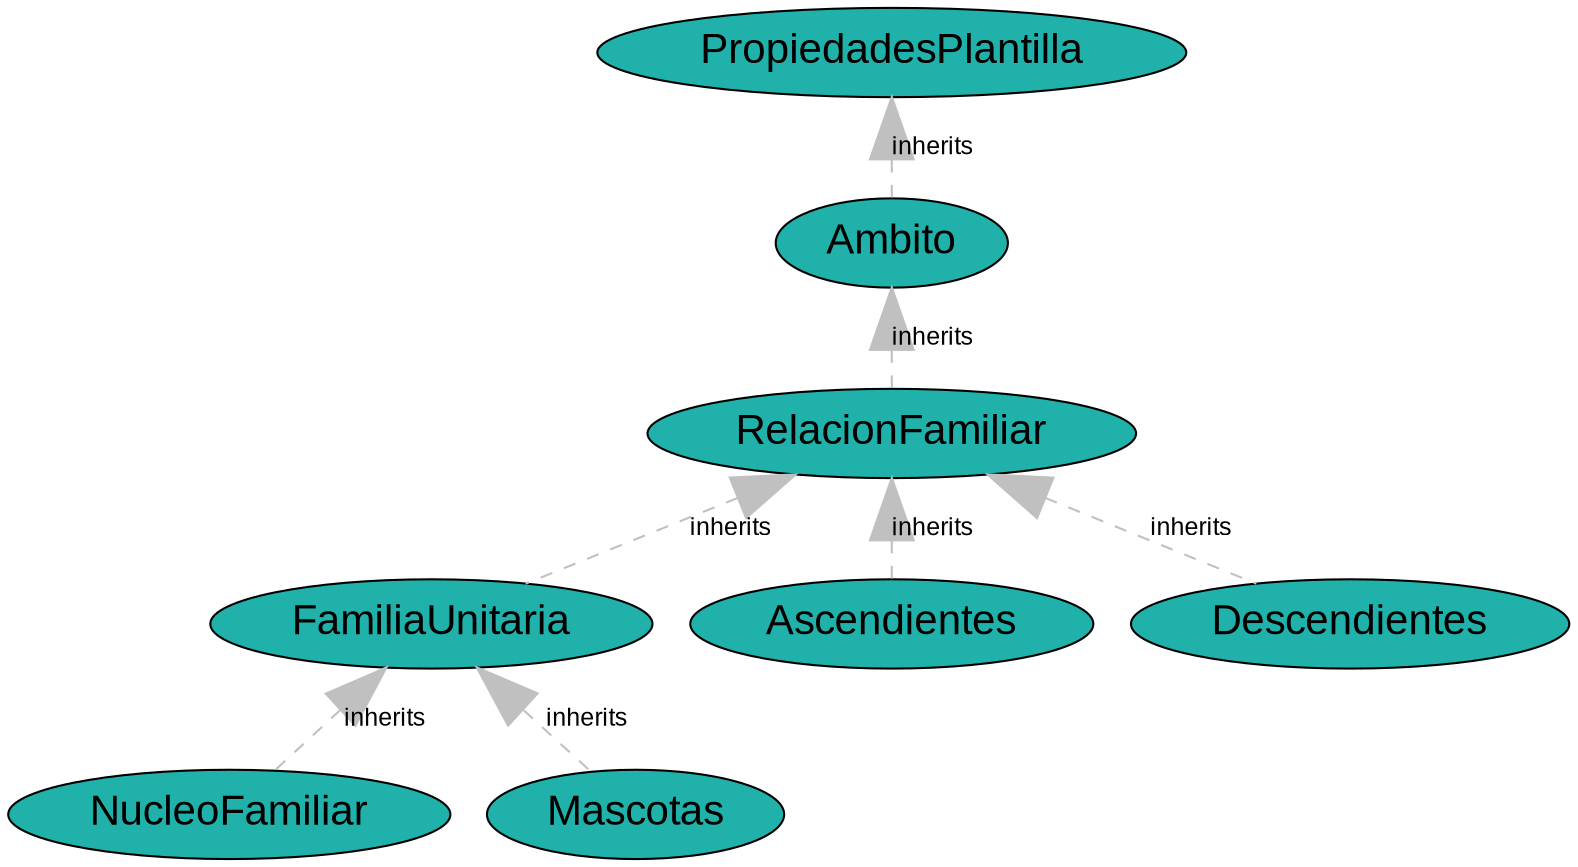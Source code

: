 graph properties{
	//Defecto
	node [fontname="Arial"];
	edge [fontname="Arial",fontsize=12];

	//PROPERTIES
	node[fontsize="10", fillcolor="lightgoldenrodyellow", style="filled", shape="record", ]

	

	//CLASES
	node[fontsize="20", fillcolor="lightseagreen", style="filled", shape="ellipse", ]

	
	class_FamiliaUnitaria [label=FamiliaUnitaria];
	class_NucleoFamiliar [label=NucleoFamiliar];
	class_Ascendientes [label=Ascendientes];
	class_Descendientes [label=Descendientes];
	class_PropiedadesPlantilla [label=PropiedadesPlantilla];
	class_RelacionFamiliar [label=RelacionFamiliar];
	class_Mascotas [label=Mascotas];
	class_Ambito [label=Ambito];

	//RELACIONES
	node[fontsize="15", fillcolor="paleturquoise", style="filled", shape="hexagon", ]


	//CLASE -- PROPIEDAD
	edge[len="3", style="dashed", color="grey", ]


	//RELACION -- PROPIEDAD

	// uso indirecto de definición de tipos

	// asociaciones a través de atributos marcadas de forma directa

	// herencias
	class_PropiedadesPlantilla -- class_Ambito [arrowsize="3", arrowhead="normal", dir="back", label="inherits"];
	class_Ambito -- class_RelacionFamiliar [arrowsize="3", arrowhead="normal", dir="back", label="inherits"];
	class_RelacionFamiliar -- class_FamiliaUnitaria [arrowsize="3", arrowhead="normal", dir="back", label="inherits"];
	class_FamiliaUnitaria -- class_NucleoFamiliar [arrowsize="3", arrowhead="normal", dir="back", label="inherits"];
	class_RelacionFamiliar -- class_Ascendientes [arrowsize="3", arrowhead="normal", dir="back", label="inherits"];
	class_RelacionFamiliar -- class_Descendientes [arrowsize="3", arrowhead="normal", dir="back", label="inherits"];
	class_FamiliaUnitaria -- class_Mascotas [arrowsize="3", arrowhead="normal", dir="back", label="inherits"];

	// enlaces de relaciones
	edge[len="2",penwidth="3",color="blue"]

}

